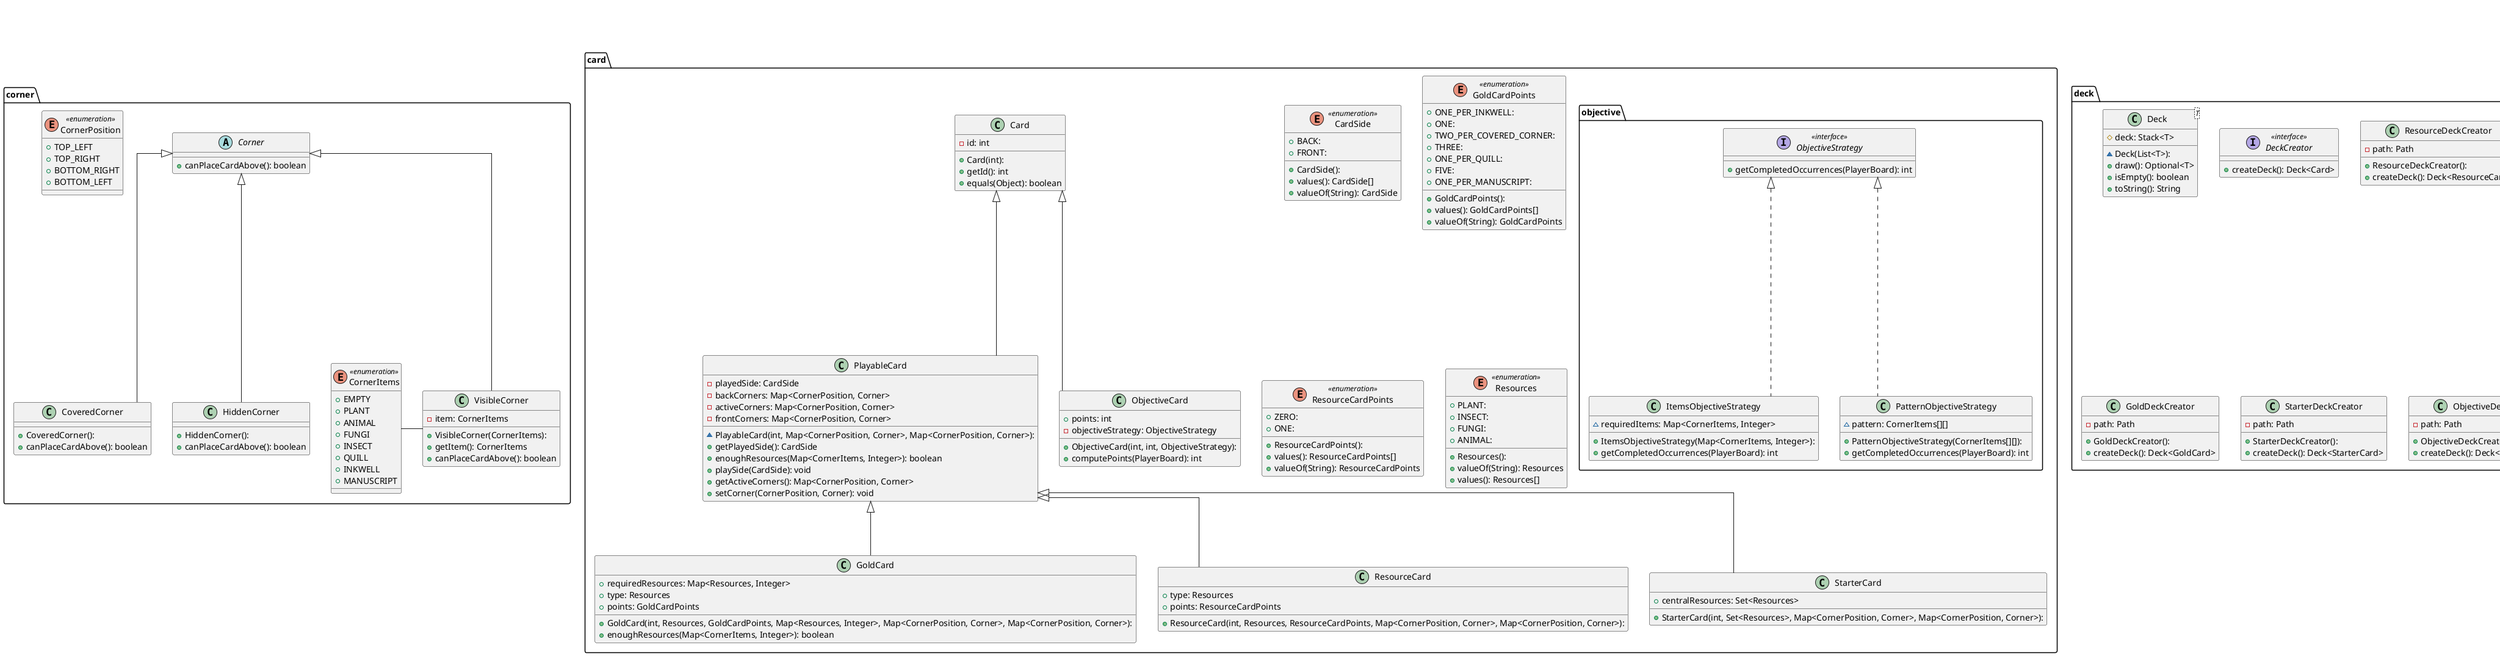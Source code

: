 @startuml

skinparam linetype ortho


package card {
    class Card {
      + Card(int):
      - id: int
      + getId(): int
      + equals(Object): boolean
    }

    enum CardSide << enumeration >> {
      + CardSide():
      + BACK:
      + FRONT:
      + values(): CardSide[]
      + valueOf(String): CardSide
    }

    class PlayableCard {
      ~ PlayableCard(int, Map<CornerPosition, Corner>, Map<CornerPosition, Corner>):
      - playedSide: CardSide
      - backCorners: Map<CornerPosition, Corner>
      - activeCorners: Map<CornerPosition, Corner>
      - frontCorners: Map<CornerPosition, Corner>
      + getPlayedSide(): CardSide
      + enoughResources(Map<CornerItems, Integer>): boolean
      + playSide(CardSide): void
      + getActiveCorners(): Map<CornerPosition, Corner>
      + setCorner(CornerPosition, Corner): void
    }

    class GoldCard {
      + GoldCard(int, Resources, GoldCardPoints, Map<Resources, Integer>, Map<CornerPosition, Corner>, Map<CornerPosition, Corner>):
      + requiredResources: Map<Resources, Integer>
      + type: Resources
      + points: GoldCardPoints
      + enoughResources(Map<CornerItems, Integer>): boolean
    }

    enum GoldCardPoints << enumeration >> {
      + GoldCardPoints():
      + ONE_PER_INKWELL:
      + ONE:
      + TWO_PER_COVERED_CORNER:
      + THREE:
      + ONE_PER_QUILL:
      + FIVE:
      + ONE_PER_MANUSCRIPT:
      + values(): GoldCardPoints[]
      + valueOf(String): GoldCardPoints
    }

    class ObjectiveCard {
      + ObjectiveCard(int, int, ObjectiveStrategy):
      + points: int
      - objectiveStrategy: ObjectiveStrategy
      + computePoints(PlayerBoard): int
    }

    class ResourceCard {
      + ResourceCard(int, Resources, ResourceCardPoints, Map<CornerPosition, Corner>, Map<CornerPosition, Corner>):
      + type: Resources
      + points: ResourceCardPoints
    }
    enum ResourceCardPoints << enumeration >> {
      + ResourceCardPoints():
      + ZERO:
      + ONE:
      + values(): ResourceCardPoints[]
      + valueOf(String): ResourceCardPoints
    }

    enum Resources << enumeration >> {
      + Resources():
      + PLANT:
      + INSECT:
      + FUNGI:
      + ANIMAL:
      + valueOf(String): Resources
      + values(): Resources[]
    }

    class StarterCard {
        + StarterCard(int, Set<Resources>, Map<CornerPosition, Corner>, Map<CornerPosition, Corner>):
        + centralResources: Set<Resources>
    }

    Card ^-- PlayableCard
    Card ^--  ObjectiveCard

    PlayableCard              ^--  ResourceCard
    PlayableCard              ^--  GoldCard
    PlayableCard              ^--  StarterCard

    package objective {
        interface ObjectiveStrategy << interface >> {
          + getCompletedOccurrences(PlayerBoard): int
        }

        class ItemsObjectiveStrategy {
          + ItemsObjectiveStrategy(Map<CornerItems, Integer>):
          ~ requiredItems: Map<CornerItems, Integer>
          + getCompletedOccurrences(PlayerBoard): int
        }

        class PatternObjectiveStrategy {
          + PatternObjectiveStrategy(CornerItems[][]):
          ~ pattern: CornerItems[][]
          + getCompletedOccurrences(PlayerBoard): int
        }

        ObjectiveStrategy    <|..  ItemsObjectiveStrategy
        ObjectiveStrategy    <|..  PatternObjectiveStrategy
    }
}


package corner {
    abstract class Corner {
      + canPlaceCardAbove(): boolean
    }

    enum CornerItems << enumeration >> {
        +EMPTY
        +PLANT
        +ANIMAL
        +FUNGI
        +INSECT
        +QUILL
        +INKWELL
        +MANUSCRIPT
    }

    enum CornerPosition << enumeration >> {
      + TOP_LEFT
      + TOP_RIGHT
      + BOTTOM_RIGHT
      + BOTTOM_LEFT
    }

    class CoveredCorner {
      + CoveredCorner():
      + canPlaceCardAbove(): boolean
    }

    class HiddenCorner {
      + HiddenCorner():
      + canPlaceCardAbove(): boolean
    }

    class VisibleCorner {
      + VisibleCorner(CornerItems):
      - item: CornerItems
      + getItem(): CornerItems
      + canPlaceCardAbove(): boolean
    }

    Corner <|-- HiddenCorner
    Corner <|-- CoveredCorner
    Corner <|-- VisibleCorner

    CornerItems - VisibleCorner
}

package deck {
    class Deck<T> {
      ~ Deck(List<T>):
      # deck: Stack<T>
      + draw(): Optional<T>
      + isEmpty(): boolean
      + toString(): String
    }

    interface DeckCreator << interface >> {
      + createDeck(): Deck<Card>
    }

    class ResourceDeckCreator {
      + ResourceDeckCreator():
      - path: Path
      + createDeck(): Deck<ResourceCard>
    }

    class GoldDeckCreator {
      + GoldDeckCreator():
      - path: Path
      + createDeck(): Deck<GoldCard>
    }

    class StarterDeckCreator {
      + StarterDeckCreator():
      - path: Path
      + createDeck(): Deck<StarterCard>
    }

    class ObjectiveDeckCreator {
      + ObjectiveDeckCreator():
      - path: Path
      + createDeck(): Deck<ObjectiveCard>
    }
}

package player {
    class Coords {
      + Coords(int, int):
      + y: int
      + x: int
      + equals(Object): boolean
    }

    class Player {
      + Player(ObjectiveCard):
      + secretObjective: ObjectiveCard
      - playerBoard: PlayerBoard
      - hand: PlayerHand
      + playCard(Coords, PlayableCard): boolean
      + getHand(): PlayerHand
      + getBoard(): PlayerBoard
    }

    class PlayerBoard {
      ~ PlayerBoard(StarterCard):
      ~ PlayerBoard(PlayerBoard):
      - board: Map<Coords, PlayableCard>
      - playerItems: Map<CornerItems, Integer>
      - STARTER_CARD_COORDINATES: Coords
      + setCard(Coords, PlayableCard): void
      + getVisibleItems(): Map<CornerItems, Integer>
      - adjacentCards(Coords): Map<CornerPosition, PlayableCard>
      + canPlaceCardAt(Coords, PlayableCard): boolean
      - adjacentCorners(Coords): Map<CornerPosition, Corner>
      + getBoard(): HashMap<Coords, PlayableCard>
      - adjacentCoords(Coords): Map<CornerPosition, Coords>
      + getCard(Coords): PlayableCard
    }

    class PlayerHand {
      + PlayerHand(List<PlayableCard>):
      + PlayerHand(PlayerHand):
      - cards: List<PlayableCard>
      + removeCard(PlayableCard): void
      + getCards(): List<PlayableCard>
      + addCard(PlayableCard): void
    }

    enum PlayerToken << enumeration >> {
      + BLUE
      + GREEN
      + RED
      + YELLOW
    }

    Player       *-->  PlayerBoard
    Player       *-->  PlayerHand
}

class GameModel {
  ~ GameModel(): 
  - starterCardsDeck: Deck<StarterCard>
  - visibleGoldCards: List<ResourceCard>
  - goldCardsDeck: Deck<GoldCard>
  - visibleResourceCards: List<ResourceCard>
  - resourceCardsDeck: Deck<ResourceCard>
  - scoreTrack: ScoreTrack
  - commonObjectives: List<ObjectiveCard>
  - objectiveCardsDeck: Deck<ObjectiveCard>
  + tokenToPlayer: Map<PlayerToken, Player>
  + drawGoldCard(PlayerToken): boolean
  + drawVisibleGoldCard(PlayerToken, int): boolean
  + isResourceCardsDeckEmpty(): boolean
  + drawCommonObjectives(): void
  + setPlayersMap(Map<PlayerToken, StarterCard>, Map<StarterCard, CardSide>): void
  + drawPlayerObjective(PlayerToken): void
  + drawResourceCard(PlayerToken): boolean
  + drawVisibleResourceCard(PlayerToken, int): boolean
  + are20PointsReached(): boolean
  + isGoldCardsDeckEmpty(): boolean
  + computeObjectivesPoints(PlayerToken): int
  + playCard(PlayerToken, PlayableCard, CardSide, Coords): void
  + getStarterCards(int): List<StarterCard>
}

class ScoreTrack {
  + ScoreTrack(List<Player>): 
  - maxScore: int
  - scores: Map<Player, Integer>
  + gameEnded(): boolean
  + getScore(): Map<Player, Integer>
  + updatePlayerScore(Player, Integer): void
}

@enduml